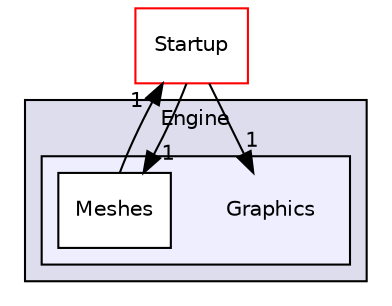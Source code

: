 digraph "Core/Source/Engine/Graphics" {
  compound=true
  node [ fontsize="10", fontname="Helvetica"];
  edge [ labelfontsize="10", labelfontname="Helvetica"];
  subgraph clusterdir_d28b6bfb47e35561ce84259144b64322 {
    graph [ bgcolor="#ddddee", pencolor="black", label="Engine" fontname="Helvetica", fontsize="10", URL="dir_d28b6bfb47e35561ce84259144b64322.html"]
  subgraph clusterdir_6457b117975bde367f4e8f3bdabf3854 {
    graph [ bgcolor="#eeeeff", pencolor="black", label="" URL="dir_6457b117975bde367f4e8f3bdabf3854.html"];
    dir_6457b117975bde367f4e8f3bdabf3854 [shape=plaintext label="Graphics"];
    dir_7dd649907eb6d3eefa17ef7f77feefd5 [shape=box label="Meshes" color="black" fillcolor="white" style="filled" URL="dir_7dd649907eb6d3eefa17ef7f77feefd5.html"];
  }
  }
  dir_09f5313788705672dd13602df625ea19 [shape=box label="Startup" fillcolor="white" style="filled" color="red" URL="dir_09f5313788705672dd13602df625ea19.html"];
  dir_09f5313788705672dd13602df625ea19->dir_6457b117975bde367f4e8f3bdabf3854 [headlabel="1", labeldistance=1.5 headhref="dir_000005_000003.html"];
  dir_09f5313788705672dd13602df625ea19->dir_7dd649907eb6d3eefa17ef7f77feefd5 [headlabel="1", labeldistance=1.5 headhref="dir_000005_000004.html"];
  dir_7dd649907eb6d3eefa17ef7f77feefd5->dir_09f5313788705672dd13602df625ea19 [headlabel="1", labeldistance=1.5 headhref="dir_000004_000005.html"];
}
